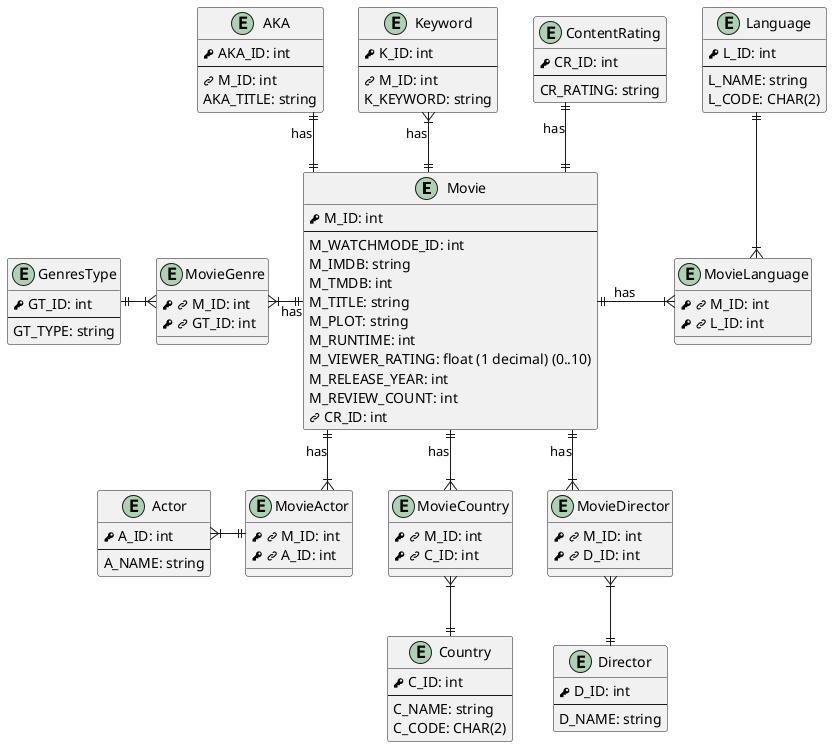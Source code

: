 @startuml ERD for Database
' hide circle

skinparam linetype ortho

!define PK <&key>
!define FK <&link-intact>

entity Movie {
    PK M_ID: int
    --
    M_WATCHMODE_ID: int
    M_IMDB: string
    M_TMDB: int
    M_TITLE: string
    M_PLOT: string
    M_RUNTIME: int
    M_VIEWER_RATING: float (1 decimal) (0..10)
    M_RELEASE_YEAR: int
    M_REVIEW_COUNT: int
    FK CR_ID: int
}

entity ContentRating {
    PK CR_ID: int
    --
    CR_RATING: string
}

entity GenresType {
    PK GT_ID: int
    --
    GT_TYPE: string
}

entity MovieGenre {
    PK FK M_ID: int
    PK FK GT_ID: int
}

entity Actor {
    PK A_ID: int
    --
    A_NAME: string
}

entity MovieActor {
    PK FK M_ID: int
    PK FK A_ID: int
}

entity Director {
    PK D_ID: int
    --
    D_NAME: string
}

entity MovieDirector {
    PK FK M_ID: int
    PK FK D_ID: int
}

entity Country {
    PK C_ID: int
    --
    C_NAME: string
    C_CODE: CHAR(2)
}

entity MovieCountry {
    PK FK M_ID: int
    PK FK C_ID: int
}

entity Language {
    PK L_ID: int
    --
    L_NAME: string
    L_CODE: CHAR(2)
}

entity MovieLanguage {
    PK FK M_ID: int
    PK FK L_ID: int
}

entity Keyword {
    PK K_ID: int
    --
    FK M_ID: int
    K_KEYWORD: string
}

entity AKA {
    PK AKA_ID: int
    --
    FK M_ID: int
    AKA_TITLE: string
}


Movie ||-up-|| ContentRating: has
Movie ||-up-|{ Keyword: has
Movie ||-up-|| AKA: has
Movie ||-left-|{ MovieGenre: has
Movie ||--|{ MovieActor: has
Movie ||--|{ MovieDirector: has
Movie ||-down-|{ MovieCountry: has
Movie ||-right-|{ MovieLanguage: has

MovieGenre }|-left-|| GenresType
Actor }|-|| MovieActor
Director ||-up-|{ MovieDirector
Country ||-up-|{ MovieCountry
Language ||--|{ MovieLanguage
@enduml